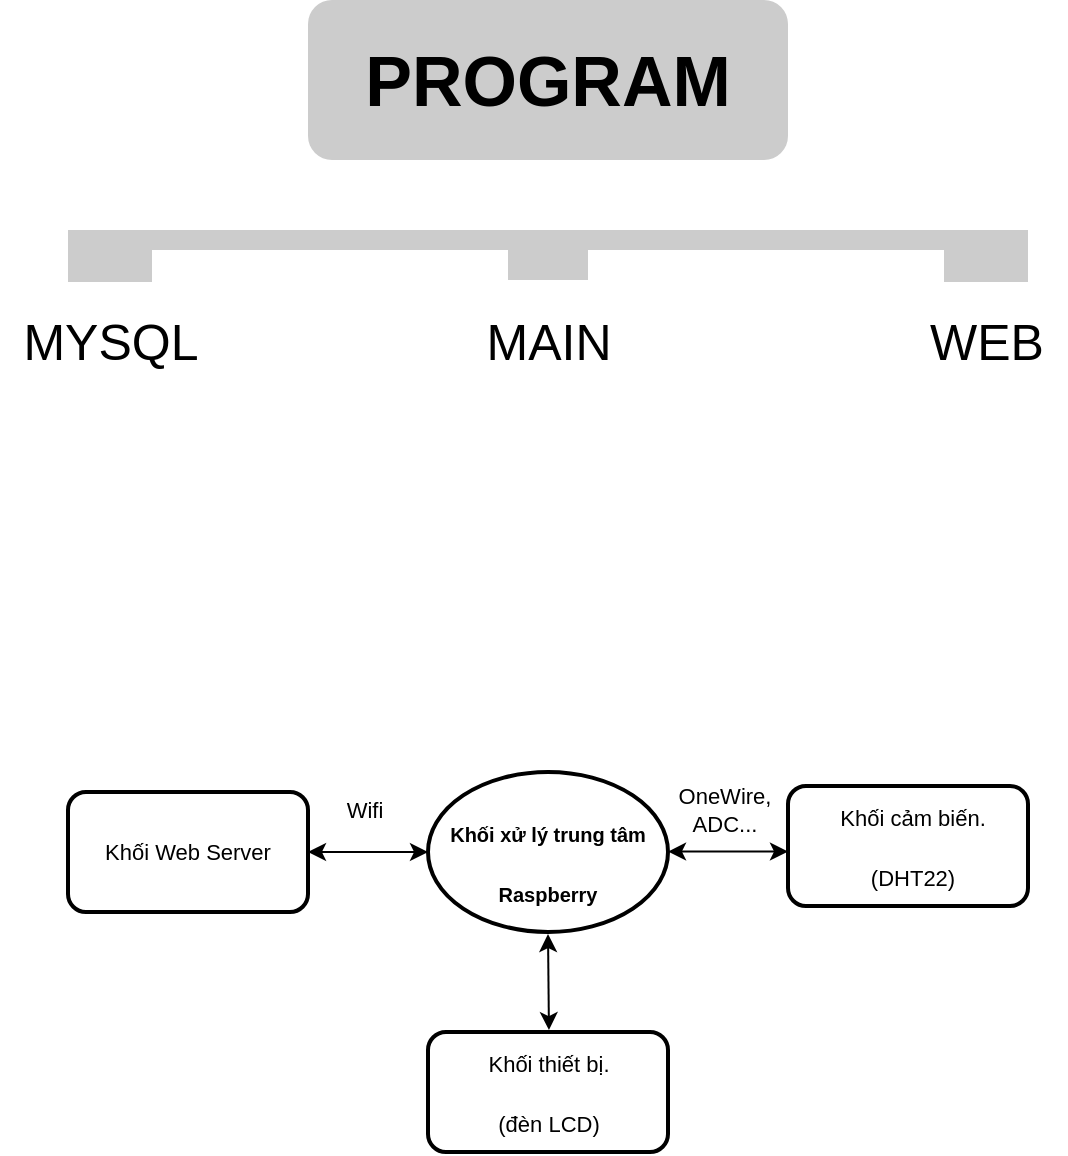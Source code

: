 <mxfile>
    <diagram id="gm9Pe-P5cV04ZUUyipRG" name="Page-1">
        <mxGraphModel dx="709" dy="537" grid="0" gridSize="10" guides="1" tooltips="1" connect="1" arrows="1" fold="1" page="0" pageScale="1" pageWidth="1169" pageHeight="827" math="0" shadow="0">
            <root>
                <mxCell id="0"/>
                <mxCell id="1" parent="0"/>
                <mxCell id="2" value="&lt;h2&gt;&lt;b&gt;&lt;font style=&quot;font-size: 35px;&quot;&gt;PROGRAM&lt;/font&gt;&lt;/b&gt;&lt;/h2&gt;" style="rounded=1;whiteSpace=wrap;html=1;fillColor=#CCCCCC;strokeColor=none;" vertex="1" parent="1">
                    <mxGeometry x="400" y="80" width="240" height="80" as="geometry"/>
                </mxCell>
                <mxCell id="3" value="" style="endArrow=none;html=1;fontSize=35;strokeWidth=10;strokeColor=#CCCCCC;" edge="1" parent="1">
                    <mxGeometry width="50" height="50" relative="1" as="geometry">
                        <mxPoint x="280" y="200" as="sourcePoint"/>
                        <mxPoint x="760" y="200" as="targetPoint"/>
                    </mxGeometry>
                </mxCell>
                <mxCell id="4" value="" style="rounded=0;whiteSpace=wrap;html=1;fontSize=35;fillColor=#CCCCCC;strokeWidth=2;strokeColor=#CCCCCC;" vertex="1" parent="1">
                    <mxGeometry x="281" y="200" width="40" height="20" as="geometry"/>
                </mxCell>
                <mxCell id="6" value="" style="rounded=0;whiteSpace=wrap;html=1;fontSize=35;fillColor=#CCCCCC;strokeWidth=2;strokeColor=none;" vertex="1" parent="1">
                    <mxGeometry x="500" y="200" width="40" height="20" as="geometry"/>
                </mxCell>
                <mxCell id="7" value="" style="rounded=0;whiteSpace=wrap;html=1;fontSize=35;fillColor=#CCCCCC;strokeWidth=2;strokeColor=#CCCCCC;" vertex="1" parent="1">
                    <mxGeometry x="719" y="200" width="40" height="20" as="geometry"/>
                </mxCell>
                <mxCell id="10" value="MYSQL" style="text;html=1;align=center;verticalAlign=middle;resizable=0;points=[];autosize=1;strokeColor=none;fillColor=none;fontSize=25;fontColor=#000000;" vertex="1" parent="1">
                    <mxGeometry x="246" y="230" width="110" height="40" as="geometry"/>
                </mxCell>
                <mxCell id="11" value="MAIN" style="text;html=1;align=center;verticalAlign=middle;resizable=0;points=[];autosize=1;strokeColor=none;fillColor=none;fontSize=25;fontColor=#000000;" vertex="1" parent="1">
                    <mxGeometry x="475" y="230" width="90" height="40" as="geometry"/>
                </mxCell>
                <mxCell id="12" value="WEB" style="text;html=1;align=center;verticalAlign=middle;resizable=0;points=[];autosize=1;strokeColor=none;fillColor=none;fontSize=25;fontColor=#000000;" vertex="1" parent="1">
                    <mxGeometry x="699" y="230" width="80" height="40" as="geometry"/>
                </mxCell>
                <mxCell id="13" value="&lt;font size=&quot;1&quot;&gt;&lt;b&gt;Khối xử lý trung tâm Raspberry&lt;/b&gt;&lt;/font&gt;" style="ellipse;whiteSpace=wrap;html=1;strokeColor=#000000;strokeWidth=2;fontSize=25;fontColor=#000000;fillColor=#FFFFFF;gradientColor=none;" vertex="1" parent="1">
                    <mxGeometry x="460" y="466" width="120" height="80" as="geometry"/>
                </mxCell>
                <mxCell id="14" value="&lt;font style=&quot;font-size: 11px;&quot;&gt;Khối Web Server&lt;/font&gt;" style="rounded=1;whiteSpace=wrap;html=1;strokeColor=#000000;strokeWidth=2;fontSize=25;fontColor=#000000;fillColor=#FFFFFF;gradientColor=none;spacingTop=-12;" vertex="1" parent="1">
                    <mxGeometry x="280" y="476" width="120" height="60" as="geometry"/>
                </mxCell>
                <mxCell id="15" value="&lt;font style=&quot;font-size: 11px;&quot;&gt;Khối cảm biến.&lt;br&gt;(DHT22)&lt;/font&gt;" style="rounded=1;html=1;strokeColor=#000000;strokeWidth=2;fontSize=25;fontColor=#000000;fillColor=#FFFFFF;gradientColor=none;spacingTop=-10;spacingLeft=3;spacingBottom=0;spacing=2;" vertex="1" parent="1">
                    <mxGeometry x="640" y="473" width="120" height="60" as="geometry"/>
                </mxCell>
                <mxCell id="16" value="&lt;font style=&quot;font-size: 11px;&quot;&gt;Khối thiết bị.&lt;br&gt;(đèn LCD)&lt;/font&gt;" style="rounded=1;html=1;strokeColor=#000000;strokeWidth=2;fontSize=25;fontColor=#000000;fillColor=#FFFFFF;gradientColor=none;spacingTop=-11;" vertex="1" parent="1">
                    <mxGeometry x="460" y="596" width="120" height="60" as="geometry"/>
                </mxCell>
                <mxCell id="17" value="" style="endArrow=classic;startArrow=classic;html=1;strokeColor=#000000;strokeWidth=1;fontSize=25;fontColor=#000000;exitX=1;exitY=0.5;exitDx=0;exitDy=0;entryX=0;entryY=0.5;entryDx=0;entryDy=0;" edge="1" parent="1" source="14" target="13">
                    <mxGeometry width="50" height="50" relative="1" as="geometry">
                        <mxPoint x="470" y="618" as="sourcePoint"/>
                        <mxPoint x="520" y="568" as="targetPoint"/>
                    </mxGeometry>
                </mxCell>
                <mxCell id="20" value="" style="endArrow=classic;startArrow=classic;html=1;strokeColor=#000000;strokeWidth=1;fontSize=25;fontColor=#000000;exitX=1;exitY=0.5;exitDx=0;exitDy=0;entryX=0;entryY=0.5;entryDx=0;entryDy=0;" edge="1" parent="1">
                    <mxGeometry width="50" height="50" relative="1" as="geometry">
                        <mxPoint x="580" y="505.76" as="sourcePoint"/>
                        <mxPoint x="640" y="505.76" as="targetPoint"/>
                    </mxGeometry>
                </mxCell>
                <mxCell id="21" value="" style="endArrow=classic;startArrow=classic;html=1;strokeColor=#000000;strokeWidth=1;fontSize=25;fontColor=#000000;entryX=0.504;entryY=-0.016;entryDx=0;entryDy=0;entryPerimeter=0;" edge="1" parent="1" target="16">
                    <mxGeometry width="50" height="50" relative="1" as="geometry">
                        <mxPoint x="520" y="547" as="sourcePoint"/>
                        <mxPoint x="520" y="595" as="targetPoint"/>
                    </mxGeometry>
                </mxCell>
                <mxCell id="22" value="Wifi" style="text;html=1;align=center;verticalAlign=middle;resizable=0;points=[];autosize=1;strokeColor=none;fillColor=none;fontSize=11;fontColor=#000000;" vertex="1" parent="1">
                    <mxGeometry x="410" y="472" width="36" height="25" as="geometry"/>
                </mxCell>
                <mxCell id="23" value="OneWire,&lt;br&gt;ADC..." style="text;html=1;align=center;verticalAlign=middle;resizable=0;points=[];autosize=1;strokeColor=none;fillColor=none;fontSize=11;fontColor=#000000;" vertex="1" parent="1">
                    <mxGeometry x="576" y="466" width="64" height="38" as="geometry"/>
                </mxCell>
            </root>
        </mxGraphModel>
    </diagram>
</mxfile>